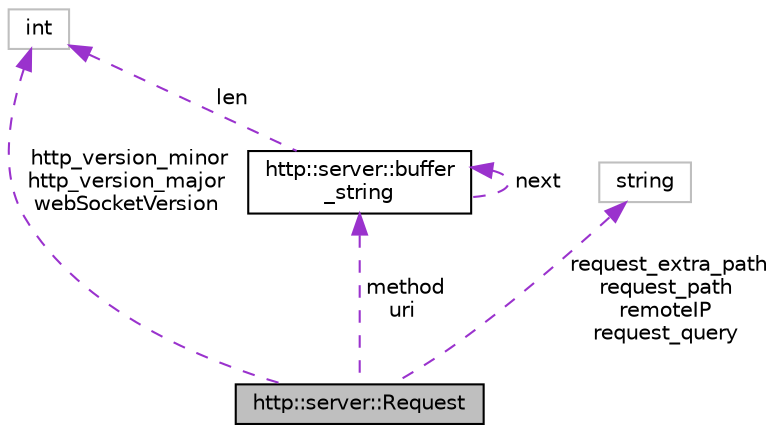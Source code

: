 digraph "http::server::Request"
{
 // LATEX_PDF_SIZE
  edge [fontname="Helvetica",fontsize="10",labelfontname="Helvetica",labelfontsize="10"];
  node [fontname="Helvetica",fontsize="10",shape=record];
  Node1 [label="http::server::Request",height=0.2,width=0.4,color="black", fillcolor="grey75", style="filled", fontcolor="black",tooltip=" "];
  Node2 -> Node1 [dir="back",color="darkorchid3",fontsize="10",style="dashed",label=" http_version_minor\nhttp_version_major\nwebSocketVersion" ,fontname="Helvetica"];
  Node2 [label="int",height=0.2,width=0.4,color="grey75", fillcolor="white", style="filled",tooltip=" "];
  Node3 -> Node1 [dir="back",color="darkorchid3",fontsize="10",style="dashed",label=" request_extra_path\nrequest_path\nremoteIP\nrequest_query" ,fontname="Helvetica"];
  Node3 [label="string",height=0.2,width=0.4,color="grey75", fillcolor="white", style="filled",tooltip=" "];
  Node4 -> Node1 [dir="back",color="darkorchid3",fontsize="10",style="dashed",label=" method\nuri" ,fontname="Helvetica"];
  Node4 [label="http::server::buffer\l_string",height=0.2,width=0.4,color="black", fillcolor="white", style="filled",URL="$structhttp_1_1server_1_1buffer__string.html",tooltip=" "];
  Node2 -> Node4 [dir="back",color="darkorchid3",fontsize="10",style="dashed",label=" len" ,fontname="Helvetica"];
  Node4 -> Node4 [dir="back",color="darkorchid3",fontsize="10",style="dashed",label=" next" ,fontname="Helvetica"];
}
